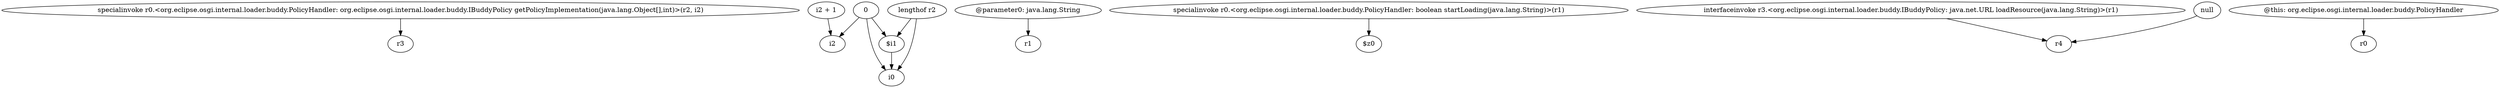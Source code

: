 digraph g {
0[label="specialinvoke r0.<org.eclipse.osgi.internal.loader.buddy.PolicyHandler: org.eclipse.osgi.internal.loader.buddy.IBuddyPolicy getPolicyImplementation(java.lang.Object[],int)>(r2, i2)"]
1[label="r3"]
0->1[label=""]
2[label="0"]
3[label="i2"]
2->3[label=""]
4[label="i2 + 1"]
4->3[label=""]
5[label="$i1"]
2->5[label=""]
6[label="lengthof r2"]
7[label="i0"]
6->7[label=""]
8[label="@parameter0: java.lang.String"]
9[label="r1"]
8->9[label=""]
10[label="specialinvoke r0.<org.eclipse.osgi.internal.loader.buddy.PolicyHandler: boolean startLoading(java.lang.String)>(r1)"]
11[label="$z0"]
10->11[label=""]
5->7[label=""]
12[label="interfaceinvoke r3.<org.eclipse.osgi.internal.loader.buddy.IBuddyPolicy: java.net.URL loadResource(java.lang.String)>(r1)"]
13[label="r4"]
12->13[label=""]
2->7[label=""]
14[label="@this: org.eclipse.osgi.internal.loader.buddy.PolicyHandler"]
15[label="r0"]
14->15[label=""]
16[label="null"]
16->13[label=""]
6->5[label=""]
}